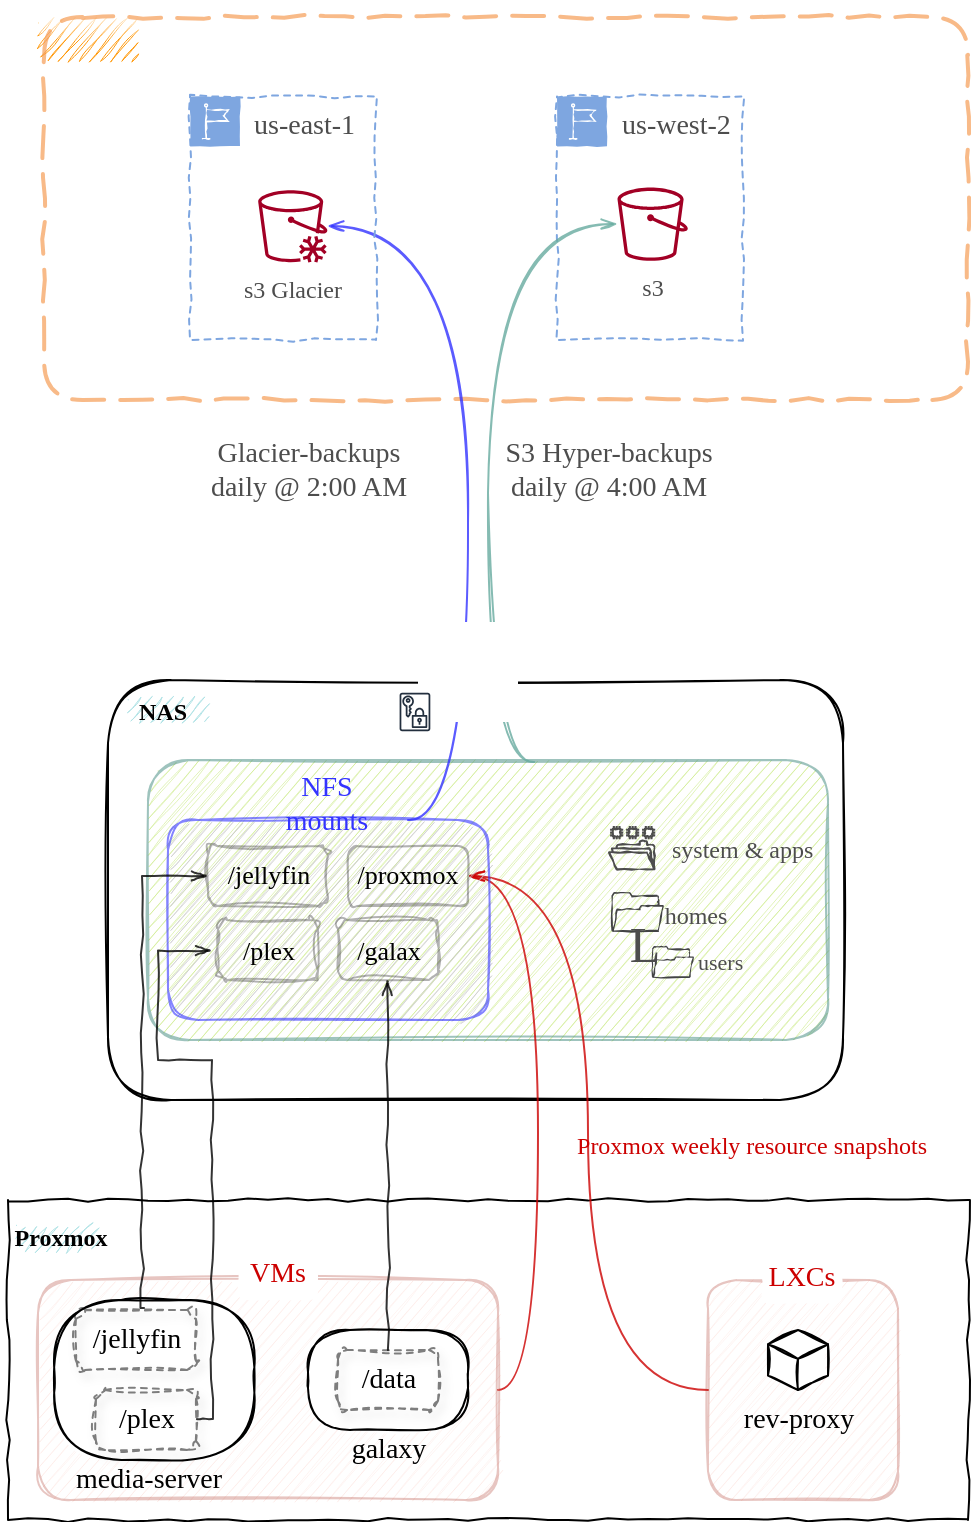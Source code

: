<mxfile version="20.7.4" type="device"><diagram id="gR2BStxIaa1H4kN1Xy77" name="Page-1"><mxGraphModel dx="855" dy="1938" grid="1" gridSize="10" guides="1" tooltips="1" connect="1" arrows="1" fold="1" page="1" pageScale="1" pageWidth="850" pageHeight="1100" math="0" shadow="0"><root><mxCell id="0"/><mxCell id="1" parent="0"/><mxCell id="ByvRCUfNHAc1QQUG5kPe-14" value="" style="rounded=1;whiteSpace=wrap;html=1;sketch=1;sketchStyle=rough;fontFamily=Patrick Hand;fontSource=https%3A%2F%2Ffonts.googleapis.com%2Fcss%3Ffamily%3DPatrick%2BHand;fontSize=14;" vertex="1" parent="1"><mxGeometry x="260" y="10" width="367.5" height="210" as="geometry"/></mxCell><mxCell id="ByvRCUfNHAc1QQUG5kPe-105" value="" style="rounded=1;whiteSpace=wrap;html=1;shadow=0;glass=0;sketch=1;sketchStyle=rough;strokeColor=#5E9C91;strokeWidth=1;fontFamily=Patrick Hand;fontSource=https%3A%2F%2Ffonts.googleapis.com%2Fcss%3Ffamily%3DPatrick%2BHand;fontSize=14;fillColor=#cdeb8b;opacity=60;" vertex="1" parent="1"><mxGeometry x="280" y="50" width="340" height="140" as="geometry"/></mxCell><mxCell id="ByvRCUfNHAc1QQUG5kPe-86" value="" style="rounded=1;whiteSpace=wrap;html=1;shadow=0;glass=0;sketch=1;sketchStyle=rough;strokeColor=none;strokeWidth=1;fontFamily=Patrick Hand;fontSource=https%3A%2F%2Ffonts.googleapis.com%2Fcss%3Ffamily%3DPatrick%2BHand;fontSize=14;fillColor=#b0e3e6;curveFitting=1;jiggle=2;" vertex="1" parent="1"><mxGeometry x="270" y="18.04" width="40" height="12.96" as="geometry"/></mxCell><mxCell id="ByvRCUfNHAc1QQUG5kPe-15" value="NAS" style="text;html=1;align=center;verticalAlign=middle;resizable=0;points=[];autosize=1;strokeColor=none;fillColor=none;fontFamily=Patrick Hand;fontSource=https%3A%2F%2Ffonts.googleapis.com%2Fcss%3Ffamily%3DPatrick%2BHand;fontStyle=1" vertex="1" parent="1"><mxGeometry x="267" y="11" width="40" height="30" as="geometry"/></mxCell><mxCell id="ByvRCUfNHAc1QQUG5kPe-1" value="" style="rounded=0;whiteSpace=wrap;html=1;sketch=1;curveFitting=1;jiggle=2;sketchStyle=comic;" vertex="1" parent="1"><mxGeometry x="210" y="270" width="480" height="160" as="geometry"/></mxCell><mxCell id="ByvRCUfNHAc1QQUG5kPe-119" style="edgeStyle=orthogonalEdgeStyle;curved=1;rounded=0;sketch=1;orthogonalLoop=1;jettySize=auto;html=1;entryX=1;entryY=0.5;entryDx=0;entryDy=0;sketchStyle=comic;strokeColor=#CC0000;fontFamily=Patrick Hand;fontSource=https%3A%2F%2Ffonts.googleapis.com%2Fcss%3Ffamily%3DPatrick%2BHand;fontSize=13;fontColor=#3333FF;endArrow=openThin;endFill=0;opacity=80;" edge="1" parent="1" source="ByvRCUfNHAc1QQUG5kPe-99" target="ByvRCUfNHAc1QQUG5kPe-32"><mxGeometry relative="1" as="geometry"/></mxCell><mxCell id="ByvRCUfNHAc1QQUG5kPe-99" value="" style="rounded=1;whiteSpace=wrap;html=1;shadow=0;glass=0;sketch=1;sketchStyle=rough;strokeColor=#ae4132;strokeWidth=1;fontFamily=Patrick Hand;fontSource=https%3A%2F%2Ffonts.googleapis.com%2Fcss%3Ffamily%3DPatrick%2BHand;fontSize=14;fillColor=#fad9d5;opacity=30;" vertex="1" parent="1"><mxGeometry x="560" y="310" width="95" height="110" as="geometry"/></mxCell><mxCell id="ByvRCUfNHAc1QQUG5kPe-117" style="edgeStyle=orthogonalEdgeStyle;rounded=0;sketch=1;orthogonalLoop=1;jettySize=auto;html=1;entryX=1;entryY=0.5;entryDx=0;entryDy=0;sketchStyle=comic;fontFamily=Patrick Hand;fontSource=https%3A%2F%2Ffonts.googleapis.com%2Fcss%3Ffamily%3DPatrick%2BHand;fontSize=13;fontColor=#3333FF;endArrow=openThin;endFill=0;opacity=80;exitX=1;exitY=0.5;exitDx=0;exitDy=0;curved=1;fillColor=#ffcccc;strokeColor=#CC0000;" edge="1" parent="1" source="ByvRCUfNHAc1QQUG5kPe-97" target="ByvRCUfNHAc1QQUG5kPe-32"><mxGeometry relative="1" as="geometry"/></mxCell><mxCell id="ByvRCUfNHAc1QQUG5kPe-97" value="" style="rounded=1;whiteSpace=wrap;html=1;shadow=0;glass=0;sketch=1;sketchStyle=rough;strokeColor=#ae4132;strokeWidth=1;fontFamily=Patrick Hand;fontSource=https%3A%2F%2Ffonts.googleapis.com%2Fcss%3Ffamily%3DPatrick%2BHand;fontSize=14;fillColor=#fad9d5;opacity=30;" vertex="1" parent="1"><mxGeometry x="225" y="310" width="230" height="110" as="geometry"/></mxCell><mxCell id="ByvRCUfNHAc1QQUG5kPe-89" value="" style="rounded=1;whiteSpace=wrap;html=1;shadow=0;glass=0;sketch=1;sketchStyle=rough;strokeColor=#3333FF;strokeWidth=1;fontFamily=Patrick Hand;fontSource=https%3A%2F%2Ffonts.googleapis.com%2Fcss%3Ffamily%3DPatrick%2BHand;fontSize=14;fontColor=#4D4D4D;fillColor=#C7C7C7;opacity=60;" vertex="1" parent="1"><mxGeometry x="290" y="80" width="160" height="100" as="geometry"/></mxCell><mxCell id="ByvRCUfNHAc1QQUG5kPe-5" value="" style="rounded=1;whiteSpace=wrap;html=1;sketch=1;sketchStyle=rough;arcSize=42;" vertex="1" parent="1"><mxGeometry x="233.09" y="320" width="100.09" height="80" as="geometry"/></mxCell><mxCell id="ByvRCUfNHAc1QQUG5kPe-81" value="" style="rounded=1;whiteSpace=wrap;html=1;shadow=0;glass=1;sketch=1;sketchStyle=rough;strokeColor=none;strokeWidth=1;fontFamily=Patrick Hand;fontSource=https%3A%2F%2Ffonts.googleapis.com%2Fcss%3Ffamily%3DPatrick%2BHand;fontSize=14;fontColor=#4D4D4D;fillColor=#FF990A;curveFitting=1;jiggle=2;" vertex="1" parent="1"><mxGeometry x="225" y="-321.5" width="50" height="21.91" as="geometry"/></mxCell><mxCell id="ByvRCUfNHAc1QQUG5kPe-73" value="" style="rounded=1;arcSize=10;dashed=1;strokeColor=#F59D56;fillColor=none;gradientColor=none;dashPattern=8 4;strokeWidth=2;shadow=0;glass=0;sketch=1;sketchStyle=comic;fontFamily=Patrick Hand;fontSource=https%3A%2F%2Ffonts.googleapis.com%2Fcss%3Ffamily%3DPatrick%2BHand;fontSize=14;fontColor=#4D4D4D;opacity=70;" vertex="1" parent="1"><mxGeometry x="228.09" y="-321.5" width="461.91" height="191.5" as="geometry"/></mxCell><mxCell id="ByvRCUfNHAc1QQUG5kPe-11" value="" style="html=1;shape=mxgraph.basic.isocube;isoAngle=15;sketch=1;sketchStyle=rough;fontFamily=Patrick Hand;fontSource=https%3A%2F%2Ffonts.googleapis.com%2Fcss%3Ffamily%3DPatrick%2BHand;fontSize=14;" vertex="1" parent="1"><mxGeometry x="590" y="335" width="30" height="30" as="geometry"/></mxCell><mxCell id="ByvRCUfNHAc1QQUG5kPe-17" value="&lt;span style=&quot;&quot;&gt;media-server&lt;/span&gt;" style="text;html=1;align=center;verticalAlign=middle;resizable=0;points=[];autosize=1;strokeColor=none;fillColor=none;fontSize=14;fontFamily=Patrick Hand;" vertex="1" parent="1"><mxGeometry x="235" y="395" width="90" height="30" as="geometry"/></mxCell><mxCell id="ByvRCUfNHAc1QQUG5kPe-19" value="" style="rounded=1;whiteSpace=wrap;html=1;sketch=1;sketchStyle=rough;arcSize=42;" vertex="1" parent="1"><mxGeometry x="360" y="335" width="80" height="50" as="geometry"/></mxCell><mxCell id="ByvRCUfNHAc1QQUG5kPe-92" style="edgeStyle=orthogonalEdgeStyle;rounded=0;sketch=1;orthogonalLoop=1;jettySize=auto;html=1;entryX=0.492;entryY=0.983;entryDx=0;entryDy=0;entryPerimeter=0;sketchStyle=comic;fontFamily=Patrick Hand;fontSource=https%3A%2F%2Ffonts.googleapis.com%2Fcss%3Ffamily%3DPatrick%2BHand;fontSize=14;fontColor=#4D4D4D;endArrow=openThin;endFill=0;opacity=80;" edge="1" parent="1" source="ByvRCUfNHAc1QQUG5kPe-20" target="ByvRCUfNHAc1QQUG5kPe-24"><mxGeometry relative="1" as="geometry"/></mxCell><mxCell id="ByvRCUfNHAc1QQUG5kPe-20" value="/data" style="text;html=1;align=center;verticalAlign=middle;resizable=0;points=[];autosize=1;strokeColor=default;fillColor=none;fontSize=14;fontFamily=Patrick Hand;dashed=1;rounded=1;glass=0;shadow=1;sketch=1;curveFitting=1;jiggle=2;opacity=50;" vertex="1" parent="1"><mxGeometry x="375" y="345" width="50" height="30" as="geometry"/></mxCell><mxCell id="ByvRCUfNHAc1QQUG5kPe-22" value="&lt;font style=&quot;font-size: 13px;&quot;&gt;/jellyfin&lt;/font&gt;" style="text;html=1;align=center;verticalAlign=middle;resizable=0;points=[];autosize=1;strokeColor=default;fillColor=none;fontSize=14;fontFamily=Patrick Hand;sketch=1;curveFitting=1;jiggle=2;rounded=1;shadow=0;opacity=30;" vertex="1" parent="1"><mxGeometry x="310" y="93" width="60" height="30" as="geometry"/></mxCell><mxCell id="ByvRCUfNHAc1QQUG5kPe-23" value="/plex" style="text;html=1;align=center;verticalAlign=middle;resizable=0;points=[];autosize=1;strokeColor=default;fillColor=none;fontSize=13;fontFamily=Patrick Hand;sketch=1;curveFitting=1;jiggle=2;rounded=1;shadow=0;opacity=30;" vertex="1" parent="1"><mxGeometry x="315" y="130" width="50" height="30" as="geometry"/></mxCell><mxCell id="ByvRCUfNHAc1QQUG5kPe-24" value="/galax" style="text;html=1;align=center;verticalAlign=middle;resizable=0;points=[];autosize=1;strokeColor=default;fillColor=none;fontSize=13;fontFamily=Patrick Hand;sketch=1;curveFitting=1;jiggle=2;rounded=1;shadow=0;opacity=30;" vertex="1" parent="1"><mxGeometry x="375.0" y="130" width="50" height="30" as="geometry"/></mxCell><mxCell id="ByvRCUfNHAc1QQUG5kPe-95" style="edgeStyle=orthogonalEdgeStyle;rounded=0;sketch=1;orthogonalLoop=1;jettySize=auto;html=1;entryX=-0.06;entryY=0.511;entryDx=0;entryDy=0;entryPerimeter=0;sketchStyle=comic;fontFamily=Patrick Hand;fontSource=https%3A%2F%2Ffonts.googleapis.com%2Fcss%3Ffamily%3DPatrick%2BHand;fontSize=14;fontColor=#4D4D4D;endArrow=openThin;endFill=0;opacity=80;exitX=1.01;exitY=0.483;exitDx=0;exitDy=0;exitPerimeter=0;" edge="1" parent="1" source="ByvRCUfNHAc1QQUG5kPe-26" target="ByvRCUfNHAc1QQUG5kPe-23"><mxGeometry relative="1" as="geometry"><Array as="points"><mxPoint x="312" y="380"/><mxPoint x="312" y="200"/><mxPoint x="285" y="200"/><mxPoint x="285" y="145"/></Array></mxGeometry></mxCell><mxCell id="ByvRCUfNHAc1QQUG5kPe-26" value="/plex" style="text;html=1;align=center;verticalAlign=middle;resizable=0;points=[];autosize=1;strokeColor=default;fillColor=none;fontSize=14;fontFamily=Patrick Hand;rounded=1;sketch=1;curveFitting=1;jiggle=2;shadow=1;opacity=50;dashed=1;" vertex="1" parent="1"><mxGeometry x="254" y="365" width="50" height="30" as="geometry"/></mxCell><mxCell id="ByvRCUfNHAc1QQUG5kPe-94" style="edgeStyle=orthogonalEdgeStyle;rounded=0;sketch=1;orthogonalLoop=1;jettySize=auto;html=1;sketchStyle=comic;fontFamily=Patrick Hand;fontSource=https%3A%2F%2Ffonts.googleapis.com%2Fcss%3Ffamily%3DPatrick%2BHand;fontSize=14;fontColor=#4D4D4D;endArrow=openThin;endFill=0;opacity=80;exitX=0.567;exitY=-0.033;exitDx=0;exitDy=0;exitPerimeter=0;" edge="1" parent="1" source="ByvRCUfNHAc1QQUG5kPe-27"><mxGeometry relative="1" as="geometry"><mxPoint x="310" y="108" as="targetPoint"/><Array as="points"><mxPoint x="277" y="108"/></Array></mxGeometry></mxCell><mxCell id="ByvRCUfNHAc1QQUG5kPe-27" value="/jellyfin" style="text;html=1;align=center;verticalAlign=middle;resizable=0;points=[];autosize=1;strokeColor=default;fillColor=none;fontSize=14;fontFamily=Patrick Hand;rounded=1;shadow=1;sketch=1;curveFitting=1;jiggle=2;opacity=50;dashed=1;" vertex="1" parent="1"><mxGeometry x="244" y="325" width="60" height="30" as="geometry"/></mxCell><mxCell id="ByvRCUfNHAc1QQUG5kPe-31" value="rev-proxy" style="text;html=1;align=center;verticalAlign=middle;resizable=0;points=[];autosize=1;strokeColor=none;fillColor=none;fontSize=14;fontFamily=Patrick Hand;" vertex="1" parent="1"><mxGeometry x="570" y="365" width="70" height="30" as="geometry"/></mxCell><mxCell id="ByvRCUfNHAc1QQUG5kPe-32" value="&lt;font style=&quot;font-size: 13px;&quot;&gt;/proxmox&lt;/font&gt;" style="text;html=1;strokeColor=default;fillColor=none;align=center;verticalAlign=middle;whiteSpace=wrap;rounded=1;sketch=1;sketchStyle=rough;fontFamily=Patrick Hand;fontSource=https%3A%2F%2Ffonts.googleapis.com%2Fcss%3Ffamily%3DPatrick%2BHand;fontSize=14;shadow=0;opacity=30;" vertex="1" parent="1"><mxGeometry x="380" y="93" width="60" height="30" as="geometry"/></mxCell><mxCell id="ByvRCUfNHAc1QQUG5kPe-36" value="Proxmox weekly resource snapshots" style="rounded=1;whiteSpace=wrap;html=1;shadow=0;glass=0;sketch=1;sketchStyle=comic;strokeColor=none;fontFamily=Patrick Hand;fontSource=https%3A%2F%2Ffonts.googleapis.com%2Fcss%3Ffamily%3DPatrick%2BHand;fontSize=12;opacity=30;fillColor=none;fontColor=#CC0000;" vertex="1" parent="1"><mxGeometry x="492" y="230" width="180" height="26" as="geometry"/></mxCell><mxCell id="ByvRCUfNHAc1QQUG5kPe-54" value="&amp;nbsp;homes" style="text;html=1;align=center;verticalAlign=middle;resizable=0;points=[];autosize=1;strokeColor=none;fillColor=none;fontSize=12;fontFamily=Patrick Hand;fontColor=#4D4D4D;" vertex="1" parent="1"><mxGeometry x="527" y="113" width="50" height="30" as="geometry"/></mxCell><mxCell id="ByvRCUfNHAc1QQUG5kPe-55" value="" style="sketch=1;outlineConnect=0;fillColor=#4D4D4D;strokeColor=#001DBC;dashed=0;verticalLabelPosition=bottom;verticalAlign=top;align=center;html=1;fontSize=12;fontStyle=0;aspect=fixed;pointerEvents=1;shape=mxgraph.aws4.file_system;rounded=1;shadow=0;glass=0;sketchStyle=comic;strokeWidth=1;fontFamily=Patrick Hand;fontSource=https%3A%2F%2Ffonts.googleapis.com%2Fcss%3Ffamily%3DPatrick%2BHand;curveFitting=1;jiggle=2;fontColor=#ffffff;" vertex="1" parent="1"><mxGeometry x="510" y="83" width="23.68" height="22.17" as="geometry"/></mxCell><mxCell id="ByvRCUfNHAc1QQUG5kPe-57" value="&lt;font color=&quot;#4d4d4d&quot;&gt;s3 Glacier&lt;/font&gt;" style="sketch=0;outlineConnect=0;fillColor=#a20025;strokeColor=#6F0000;dashed=0;verticalLabelPosition=bottom;verticalAlign=top;align=center;html=1;fontSize=12;fontStyle=0;aspect=fixed;pointerEvents=1;shape=mxgraph.aws4.glacier;rounded=1;shadow=0;glass=0;sketchStyle=comic;strokeWidth=1;fontFamily=Patrick Hand;fontSource=https%3A%2F%2Ffonts.googleapis.com%2Fcss%3Ffamily%3DPatrick%2BHand;fontColor=#ffffff;" vertex="1" parent="1"><mxGeometry x="335" y="-234.89" width="34.81" height="36.2" as="geometry"/></mxCell><mxCell id="ByvRCUfNHAc1QQUG5kPe-62" value="&lt;font style=&quot;font-size: 12px;&quot;&gt;system &amp;amp; apps&lt;/font&gt;" style="text;html=1;align=left;verticalAlign=middle;resizable=0;points=[];autosize=1;strokeColor=none;fillColor=none;fontSize=14;fontFamily=Patrick Hand;fontColor=#4D4D4D;" vertex="1" parent="1"><mxGeometry x="540" y="80" width="90" height="30" as="geometry"/></mxCell><mxCell id="ByvRCUfNHAc1QQUG5kPe-64" value="" style="sketch=1;pointerEvents=1;shadow=0;dashed=0;html=1;strokeColor=none;fillColor=#434445;aspect=fixed;labelPosition=center;verticalLabelPosition=bottom;verticalAlign=top;align=center;outlineConnect=0;shape=mxgraph.vvd.folder;rounded=1;glass=0;sketchStyle=comic;strokeWidth=1;fontFamily=Patrick Hand;fontSource=https%3A%2F%2Ffonts.googleapis.com%2Fcss%3Ffamily%3DPatrick%2BHand;fontSize=12;fontColor=#4D4D4D;curveFitting=1;jiggle=2;perimeterSpacing=0;" vertex="1" parent="1"><mxGeometry x="511.68" y="116" width="26.32" height="20" as="geometry"/></mxCell><mxCell id="ByvRCUfNHAc1QQUG5kPe-71" value="&lt;span style=&quot;color: rgb(77, 77, 77); font-size: 14px; text-align: center;&quot;&gt;us-west-2&lt;/span&gt;" style="points=[[0,0],[0.25,0],[0.5,0],[0.75,0],[1,0],[1,0.25],[1,0.5],[1,0.75],[1,1],[0.75,1],[0.5,1],[0.25,1],[0,1],[0,0.75],[0,0.5],[0,0.25]];outlineConnect=0;html=1;whiteSpace=wrap;fontSize=12;fontStyle=0;container=1;pointerEvents=0;collapsible=0;recursiveResize=0;shape=mxgraph.aws4.group;grIcon=mxgraph.aws4.group_region;strokeColor=#7EA6E0;fillColor=none;verticalAlign=top;align=left;spacingLeft=30;fontColor=#000000;dashed=1;rounded=1;shadow=0;glass=0;sketch=1;sketchStyle=comic;strokeWidth=1;fontFamily=Patrick Hand;fontSource=https%3A%2F%2Ffonts.googleapis.com%2Fcss%3Ffamily%3DPatrick%2BHand;" vertex="1" parent="1"><mxGeometry x="484.5" y="-281.79" width="93" height="121.79" as="geometry"/></mxCell><mxCell id="ByvRCUfNHAc1QQUG5kPe-56" value="&lt;font color=&quot;#4d4d4d&quot;&gt;s3&lt;/font&gt;" style="sketch=0;outlineConnect=0;fontColor=#ffffff;fillColor=#a20025;strokeColor=#6F0000;dashed=0;verticalLabelPosition=bottom;verticalAlign=top;align=center;html=1;fontSize=12;fontStyle=0;aspect=fixed;pointerEvents=1;shape=mxgraph.aws4.bucket;rounded=1;shadow=0;glass=0;sketchStyle=comic;strokeWidth=1;fontFamily=Patrick Hand;fontSource=https%3A%2F%2Ffonts.googleapis.com%2Fcss%3Ffamily%3DPatrick%2BHand;" vertex="1" parent="ByvRCUfNHAc1QQUG5kPe-71"><mxGeometry x="30.25" y="45.59" width="35.19" height="36.59" as="geometry"/></mxCell><mxCell id="ByvRCUfNHAc1QQUG5kPe-78" value="" style="shape=image;verticalLabelPosition=bottom;labelBackgroundColor=default;verticalAlign=top;aspect=fixed;imageAspect=0;image=https://cdn.iconscout.com/icon/free/png-256/aws-3215369-2673787.png;imageBackground=none;" vertex="1" parent="1"><mxGeometry x="228.09" y="-330" width="46.91" height="46.91" as="geometry"/></mxCell><mxCell id="ByvRCUfNHAc1QQUG5kPe-124" style="edgeStyle=orthogonalEdgeStyle;curved=1;rounded=0;sketch=1;orthogonalLoop=1;jettySize=auto;html=1;sketchStyle=rough;strokeColor=#67AB9F;fontFamily=Patrick Hand;fontSource=https%3A%2F%2Ffonts.googleapis.com%2Fcss%3Ffamily%3DPatrick%2BHand;fontSize=12;fontColor=#CC0000;endArrow=openThin;endFill=0;opacity=80;exitX=0.568;exitY=0.007;exitDx=0;exitDy=0;exitPerimeter=0;fillColor=#cdeb8b;" edge="1" parent="1" source="ByvRCUfNHAc1QQUG5kPe-105" target="ByvRCUfNHAc1QQUG5kPe-56"><mxGeometry relative="1" as="geometry"><Array as="points"><mxPoint x="450" y="51"/><mxPoint x="450" y="-218"/></Array></mxGeometry></mxCell><mxCell id="ByvRCUfNHAc1QQUG5kPe-126" style="edgeStyle=orthogonalEdgeStyle;curved=1;rounded=0;sketch=1;orthogonalLoop=1;jettySize=auto;html=1;sketchStyle=rough;strokeColor=#3333FF;fontFamily=Patrick Hand;fontSource=https%3A%2F%2Ffonts.googleapis.com%2Fcss%3Ffamily%3DPatrick%2BHand;fontSize=12;fontColor=#CC0000;endArrow=openThin;endFill=0;opacity=80;exitX=0.75;exitY=0;exitDx=0;exitDy=0;" edge="1" parent="1" source="ByvRCUfNHAc1QQUG5kPe-89" target="ByvRCUfNHAc1QQUG5kPe-57"><mxGeometry relative="1" as="geometry"><Array as="points"><mxPoint x="440" y="80"/><mxPoint x="440" y="-217"/></Array></mxGeometry></mxCell><mxCell id="ByvRCUfNHAc1QQUG5kPe-87" value="" style="shape=image;verticalLabelPosition=bottom;labelBackgroundColor=default;verticalAlign=top;aspect=fixed;imageAspect=0;image=https://www.svgrepo.com/show/144881/upload-to-internet-cloud-sketch.svg;imageBackground=default;" vertex="1" parent="1"><mxGeometry x="415" y="-19" width="50" height="50" as="geometry"/></mxCell><mxCell id="ByvRCUfNHAc1QQUG5kPe-96" value="&lt;span style=&quot;&quot;&gt;galaxy&lt;/span&gt;" style="text;html=1;align=center;verticalAlign=middle;resizable=0;points=[];autosize=1;strokeColor=none;fillColor=none;fontSize=14;fontFamily=Patrick Hand;" vertex="1" parent="1"><mxGeometry x="370" y="380" width="60" height="30" as="geometry"/></mxCell><mxCell id="ByvRCUfNHAc1QQUG5kPe-37" value="NFS mounts" style="rounded=1;whiteSpace=wrap;html=1;shadow=0;glass=0;sketch=1;sketchStyle=comic;fontFamily=Patrick Hand;fontSource=https%3A%2F%2Ffonts.googleapis.com%2Fcss%3Ffamily%3DPatrick%2BHand;fontSize=14;strokeColor=none;fillColor=none;fontColor=#3333FF;" vertex="1" parent="1"><mxGeometry x="336.5" y="59" width="65" height="26" as="geometry"/></mxCell><mxCell id="ByvRCUfNHAc1QQUG5kPe-98" value="&lt;font color=&quot;#cc0000&quot;&gt;VMs&lt;/font&gt;" style="rounded=1;whiteSpace=wrap;html=1;shadow=0;glass=0;sketch=1;sketchStyle=comic;fontFamily=Patrick Hand;fontSource=https%3A%2F%2Ffonts.googleapis.com%2Fcss%3Ffamily%3DPatrick%2BHand;fontSize=14;strokeColor=none;fillColor=default;fontColor=#7EA6E0;" vertex="1" parent="1"><mxGeometry x="325" y="294" width="40" height="26" as="geometry"/></mxCell><mxCell id="ByvRCUfNHAc1QQUG5kPe-100" value="&lt;font color=&quot;#cc0000&quot;&gt;LXCs&lt;/font&gt;" style="rounded=1;whiteSpace=wrap;html=1;shadow=0;glass=0;sketch=1;sketchStyle=comic;fontFamily=Patrick Hand;fontSource=https%3A%2F%2Ffonts.googleapis.com%2Fcss%3Ffamily%3DPatrick%2BHand;fontSize=14;strokeColor=none;fillColor=default;fontColor=#7EA6E0;" vertex="1" parent="1"><mxGeometry x="587" y="296" width="40" height="26" as="geometry"/></mxCell><mxCell id="ByvRCUfNHAc1QQUG5kPe-102" value="" style="rounded=1;whiteSpace=wrap;html=1;shadow=0;glass=0;sketch=1;sketchStyle=rough;strokeColor=none;strokeWidth=1;fontFamily=Patrick Hand;fontSource=https%3A%2F%2Ffonts.googleapis.com%2Fcss%3Ffamily%3DPatrick%2BHand;fontSize=14;fillColor=#b0e3e6;curveFitting=1;jiggle=2;" vertex="1" parent="1"><mxGeometry x="214" y="281.04" width="40" height="12.96" as="geometry"/></mxCell><mxCell id="ByvRCUfNHAc1QQUG5kPe-2" value="Proxmox" style="text;html=1;align=center;verticalAlign=middle;resizable=0;points=[];autosize=1;strokeColor=none;fillColor=none;fontFamily=Patrick Hand;fontSource=https%3A%2F%2Ffonts.googleapis.com%2Fcss%3Ffamily%3DPatrick%2BHand;fontStyle=1" vertex="1" parent="1"><mxGeometry x="206" y="273.52" width="60" height="30" as="geometry"/></mxCell><mxCell id="ByvRCUfNHAc1QQUG5kPe-84" value="" style="sketch=0;outlineConnect=0;fontColor=#232F3E;gradientColor=none;strokeColor=#232F3E;fillColor=none;dashed=0;verticalLabelPosition=bottom;verticalAlign=top;align=center;html=1;fontSize=12;fontStyle=0;aspect=fixed;shape=mxgraph.aws4.resourceIcon;resIcon=mxgraph.aws4.data_encryption_key;rounded=1;shadow=0;glass=1;sketchStyle=rough;strokeWidth=1;fontFamily=Patrick Hand;fontSource=https%3A%2F%2Ffonts.googleapis.com%2Fcss%3Ffamily%3DPatrick%2BHand;" vertex="1" parent="1"><mxGeometry x="401.5" y="14.02" width="23.96" height="23.96" as="geometry"/></mxCell><mxCell id="ByvRCUfNHAc1QQUG5kPe-106" value="" style="sketch=1;pointerEvents=1;shadow=0;dashed=0;html=1;strokeColor=none;fillColor=#434445;aspect=fixed;labelPosition=center;verticalLabelPosition=bottom;verticalAlign=top;align=center;outlineConnect=0;shape=mxgraph.vvd.folder;rounded=1;glass=0;sketchStyle=comic;strokeWidth=1;fontFamily=Patrick Hand;fontSource=https%3A%2F%2Ffonts.googleapis.com%2Fcss%3Ffamily%3DPatrick%2BHand;fontSize=12;fontColor=#4D4D4D;curveFitting=1;jiggle=2;perimeterSpacing=0;" vertex="1" parent="1"><mxGeometry x="531.94" y="143" width="21.06" height="16" as="geometry"/></mxCell><mxCell id="ByvRCUfNHAc1QQUG5kPe-107" value="L" style="text;html=1;align=center;verticalAlign=middle;resizable=0;points=[];autosize=1;strokeColor=none;fillColor=none;fontSize=25;fontFamily=Patrick Hand;fontColor=#4D4D4D;" vertex="1" parent="1"><mxGeometry x="513" y="122" width="30" height="40" as="geometry"/></mxCell><mxCell id="ByvRCUfNHAc1QQUG5kPe-113" value="&lt;font style=&quot;font-size: 11px;&quot;&gt;users&lt;/font&gt;" style="text;html=1;align=left;verticalAlign=middle;resizable=0;points=[];autosize=1;strokeColor=none;fillColor=none;fontSize=14;fontFamily=Patrick Hand;fontColor=#4D4D4D;" vertex="1" parent="1"><mxGeometry x="553" y="136" width="40" height="30" as="geometry"/></mxCell><mxCell id="ByvRCUfNHAc1QQUG5kPe-122" value="&lt;span style=&quot;color: rgb(77, 77, 77); font-size: 14px; text-align: center;&quot;&gt;us-east-1&lt;/span&gt;" style="points=[[0,0],[0.25,0],[0.5,0],[0.75,0],[1,0],[1,0.25],[1,0.5],[1,0.75],[1,1],[0.75,1],[0.5,1],[0.25,1],[0,1],[0,0.75],[0,0.5],[0,0.25]];outlineConnect=0;html=1;whiteSpace=wrap;fontSize=12;fontStyle=0;container=1;pointerEvents=0;collapsible=0;recursiveResize=0;shape=mxgraph.aws4.group;grIcon=mxgraph.aws4.group_region;strokeColor=#7EA6E0;fillColor=none;verticalAlign=top;align=left;spacingLeft=30;fontColor=#000000;dashed=1;rounded=1;shadow=0;glass=0;sketch=1;sketchStyle=comic;strokeWidth=1;fontFamily=Patrick Hand;fontSource=https%3A%2F%2Ffonts.googleapis.com%2Fcss%3Ffamily%3DPatrick%2BHand;" vertex="1" parent="1"><mxGeometry x="301" y="-281.79" width="93" height="121.79" as="geometry"/></mxCell><mxCell id="ByvRCUfNHAc1QQUG5kPe-127" value="&lt;div style=&quot;font-size: 14px;&quot;&gt;Glacier-backups&lt;/div&gt;&lt;div style=&quot;font-size: 14px;&quot;&gt;daily @ 2:00 AM&lt;/div&gt;" style="text;html=1;align=center;verticalAlign=middle;resizable=0;points=[];autosize=1;strokeColor=none;fillColor=none;fontSize=14;fontFamily=Patrick Hand;fontColor=#4D4D4D;" vertex="1" parent="1"><mxGeometry x="310" y="-120" width="100" height="50" as="geometry"/></mxCell><mxCell id="ByvRCUfNHAc1QQUG5kPe-128" value="&lt;div&gt;S3 Hyper-backups&lt;/div&gt;&lt;div&gt;daily @ 4:00 AM&lt;/div&gt;" style="text;html=1;align=center;verticalAlign=middle;resizable=0;points=[];autosize=1;strokeColor=none;fillColor=none;fontSize=14;fontFamily=Patrick Hand;fontColor=#4D4D4D;" vertex="1" parent="1"><mxGeometry x="455" y="-120" width="110" height="50" as="geometry"/></mxCell></root></mxGraphModel></diagram></mxfile>